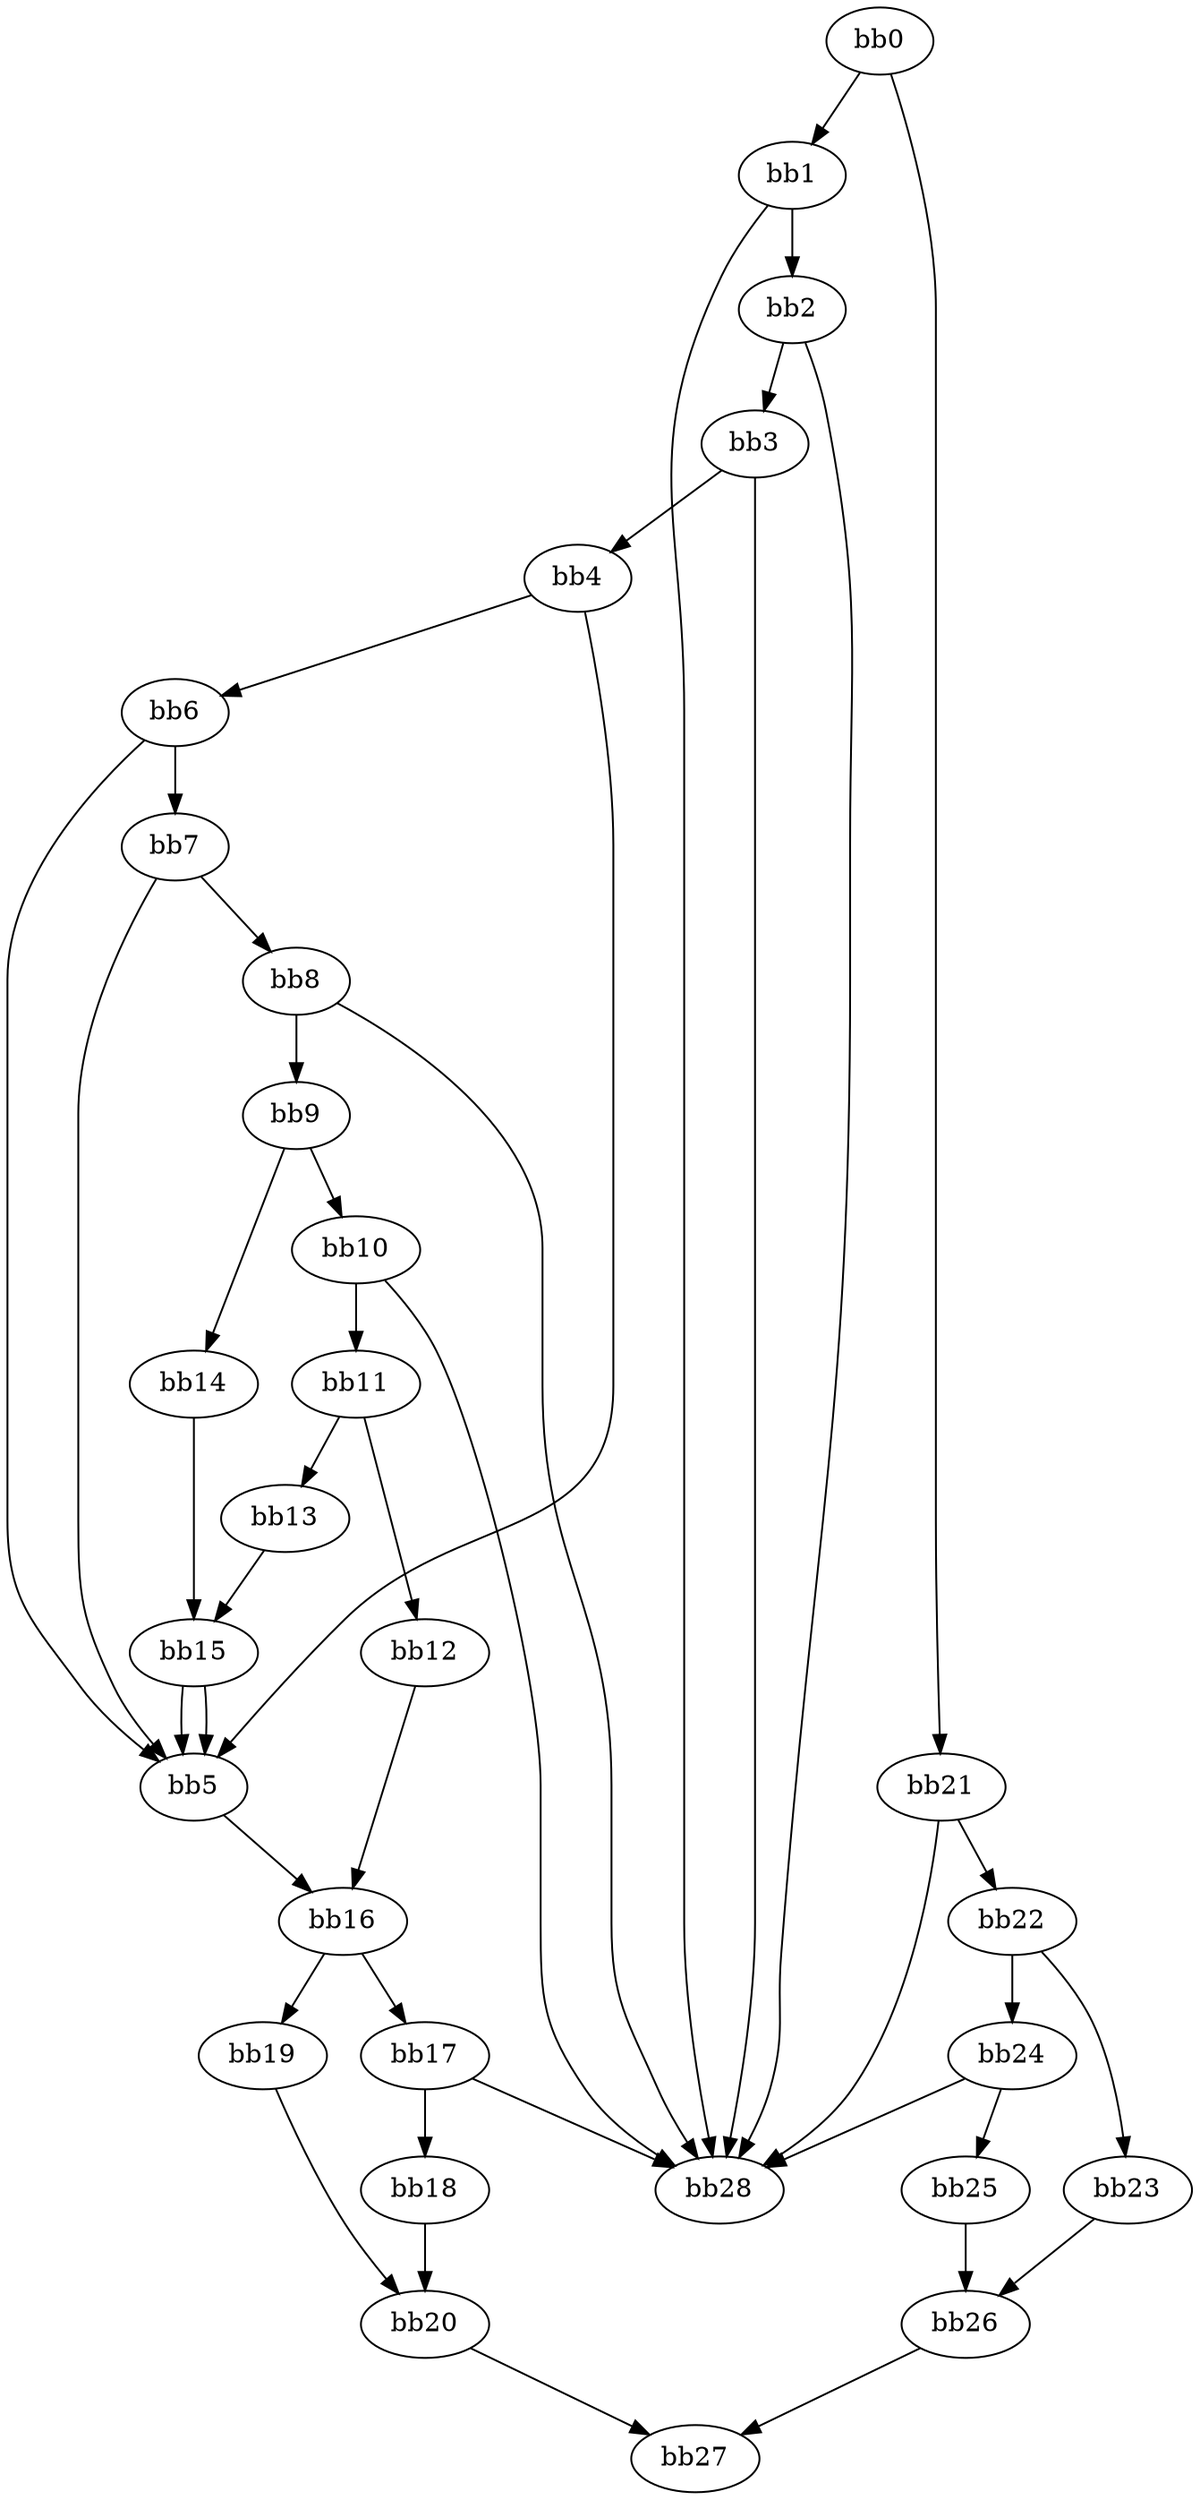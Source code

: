 digraph {
    0 [ label = "bb0\l" ]
    1 [ label = "bb1\l" ]
    2 [ label = "bb2\l" ]
    3 [ label = "bb3\l" ]
    4 [ label = "bb4\l" ]
    5 [ label = "bb5\l" ]
    6 [ label = "bb6\l" ]
    7 [ label = "bb7\l" ]
    8 [ label = "bb8\l" ]
    9 [ label = "bb9\l" ]
    10 [ label = "bb10\l" ]
    11 [ label = "bb11\l" ]
    12 [ label = "bb12\l" ]
    13 [ label = "bb13\l" ]
    14 [ label = "bb14\l" ]
    15 [ label = "bb15\l" ]
    16 [ label = "bb16\l" ]
    17 [ label = "bb17\l" ]
    18 [ label = "bb18\l" ]
    19 [ label = "bb19\l" ]
    20 [ label = "bb20\l" ]
    21 [ label = "bb21\l" ]
    22 [ label = "bb22\l" ]
    23 [ label = "bb23\l" ]
    24 [ label = "bb24\l" ]
    25 [ label = "bb25\l" ]
    26 [ label = "bb26\l" ]
    27 [ label = "bb27\l" ]
    28 [ label = "bb28\l" ]
    0 -> 1 [ ]
    0 -> 21 [ ]
    1 -> 2 [ ]
    1 -> 28 [ ]
    2 -> 3 [ ]
    2 -> 28 [ ]
    3 -> 4 [ ]
    3 -> 28 [ ]
    4 -> 5 [ ]
    4 -> 6 [ ]
    5 -> 16 [ ]
    6 -> 5 [ ]
    6 -> 7 [ ]
    7 -> 5 [ ]
    7 -> 8 [ ]
    8 -> 9 [ ]
    8 -> 28 [ ]
    9 -> 10 [ ]
    9 -> 14 [ ]
    10 -> 11 [ ]
    10 -> 28 [ ]
    11 -> 12 [ ]
    11 -> 13 [ ]
    12 -> 16 [ ]
    13 -> 15 [ ]
    14 -> 15 [ ]
    15 -> 5 [ ]
    15 -> 5 [ ]
    16 -> 17 [ ]
    16 -> 19 [ ]
    17 -> 18 [ ]
    17 -> 28 [ ]
    18 -> 20 [ ]
    19 -> 20 [ ]
    20 -> 27 [ ]
    21 -> 22 [ ]
    21 -> 28 [ ]
    22 -> 23 [ ]
    22 -> 24 [ ]
    23 -> 26 [ ]
    24 -> 25 [ ]
    24 -> 28 [ ]
    25 -> 26 [ ]
    26 -> 27 [ ]
}

